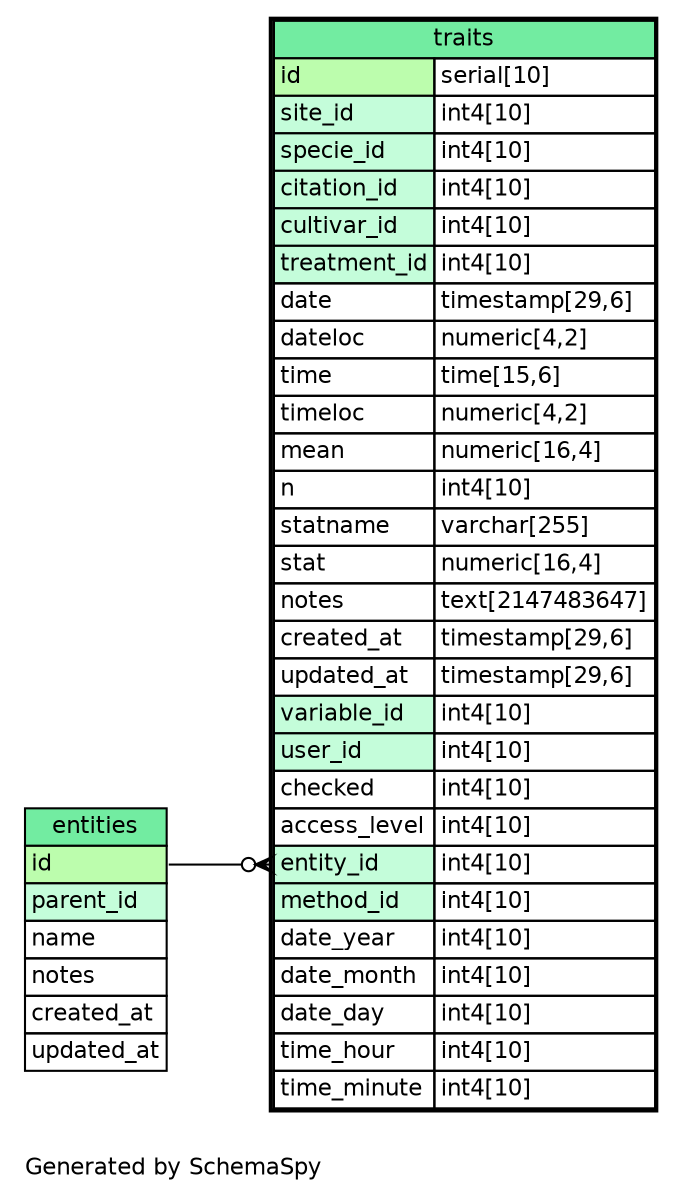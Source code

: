 // dot 2.26.3 on Linux 3.8.0-39-generic
// SchemaSpy rev Unknown
digraph "oneDegreeRelationshipsDiagram" {
  graph [
    rankdir="RL"
    bgcolor="#ffffff"
    label="\nGenerated by SchemaSpy"
    labeljust="l"
    nodesep="0.18"
    ranksep="0.46"
    fontname="Helvetica"
    fontsize="11"
  ];
  node [
    fontname="Helvetica"
    fontsize="11"
    shape="plaintext"
  ];
  edge [
    arrowsize="0.8"
  ];
  "traits":"entity_id":w -> "entities":"id":e [arrowhead=none dir=back arrowtail=crowodot];
  "entities" [
    label=<
    <TABLE BORDER="0" CELLBORDER="1" CELLSPACING="0" BGCOLOR="#FFFFFF">
      <TR><TD COLSPAN="4" BGCOLOR="#72ECA1" ALIGN="CENTER">entities</TD></TR>
      <TR><TD PORT="id" COLSPAN="4" BGCOLOR="#bcfdad !important" ALIGN="LEFT">id</TD></TR>
      <TR><TD PORT="parent_id" COLSPAN="4" BGCOLOR="#c4fdda !important" ALIGN="LEFT">parent_id</TD></TR>
      <TR><TD PORT="name" COLSPAN="4" ALIGN="LEFT">name</TD></TR>
      <TR><TD PORT="notes" COLSPAN="4" ALIGN="LEFT">notes</TD></TR>
      <TR><TD PORT="created_at" COLSPAN="4" ALIGN="LEFT">created_at</TD></TR>
      <TR><TD PORT="updated_at" COLSPAN="4" ALIGN="LEFT">updated_at</TD></TR>
    </TABLE>>
    URL="entities.html"
    tooltip="entities"
  ];
  "traits" [
    label=<
    <TABLE BORDER="2" CELLBORDER="1" CELLSPACING="0" BGCOLOR="#FFFFFF">
      <TR><TD COLSPAN="4" BGCOLOR="#72ECA1" ALIGN="CENTER">traits</TD></TR>
      <TR><TD PORT="id" COLSPAN="3" BGCOLOR="#bcfdad !important" ALIGN="LEFT">id</TD><TD PORT="id.type" ALIGN="LEFT">serial[10]</TD></TR>
      <TR><TD PORT="site_id" COLSPAN="3" BGCOLOR="#c4fdda !important" ALIGN="LEFT">site_id</TD><TD PORT="site_id.type" ALIGN="LEFT">int4[10]</TD></TR>
      <TR><TD PORT="specie_id" COLSPAN="3" BGCOLOR="#c4fdda !important" ALIGN="LEFT">specie_id</TD><TD PORT="specie_id.type" ALIGN="LEFT">int4[10]</TD></TR>
      <TR><TD PORT="citation_id" COLSPAN="3" BGCOLOR="#c4fdda !important" ALIGN="LEFT">citation_id</TD><TD PORT="citation_id.type" ALIGN="LEFT">int4[10]</TD></TR>
      <TR><TD PORT="cultivar_id" COLSPAN="3" BGCOLOR="#c4fdda !important" ALIGN="LEFT">cultivar_id</TD><TD PORT="cultivar_id.type" ALIGN="LEFT">int4[10]</TD></TR>
      <TR><TD PORT="treatment_id" COLSPAN="3" BGCOLOR="#c4fdda !important" ALIGN="LEFT">treatment_id</TD><TD PORT="treatment_id.type" ALIGN="LEFT">int4[10]</TD></TR>
      <TR><TD PORT="date" COLSPAN="3" ALIGN="LEFT">date</TD><TD PORT="date.type" ALIGN="LEFT">timestamp[29,6]</TD></TR>
      <TR><TD PORT="dateloc" COLSPAN="3" ALIGN="LEFT">dateloc</TD><TD PORT="dateloc.type" ALIGN="LEFT">numeric[4,2]</TD></TR>
      <TR><TD PORT="time" COLSPAN="3" ALIGN="LEFT">time</TD><TD PORT="time.type" ALIGN="LEFT">time[15,6]</TD></TR>
      <TR><TD PORT="timeloc" COLSPAN="3" ALIGN="LEFT">timeloc</TD><TD PORT="timeloc.type" ALIGN="LEFT">numeric[4,2]</TD></TR>
      <TR><TD PORT="mean" COLSPAN="3" ALIGN="LEFT">mean</TD><TD PORT="mean.type" ALIGN="LEFT">numeric[16,4]</TD></TR>
      <TR><TD PORT="n" COLSPAN="3" ALIGN="LEFT">n</TD><TD PORT="n.type" ALIGN="LEFT">int4[10]</TD></TR>
      <TR><TD PORT="statname" COLSPAN="3" ALIGN="LEFT">statname</TD><TD PORT="statname.type" ALIGN="LEFT">varchar[255]</TD></TR>
      <TR><TD PORT="stat" COLSPAN="3" ALIGN="LEFT">stat</TD><TD PORT="stat.type" ALIGN="LEFT">numeric[16,4]</TD></TR>
      <TR><TD PORT="notes" COLSPAN="3" ALIGN="LEFT">notes</TD><TD PORT="notes.type" ALIGN="LEFT">text[2147483647]</TD></TR>
      <TR><TD PORT="created_at" COLSPAN="3" ALIGN="LEFT">created_at</TD><TD PORT="created_at.type" ALIGN="LEFT">timestamp[29,6]</TD></TR>
      <TR><TD PORT="updated_at" COLSPAN="3" ALIGN="LEFT">updated_at</TD><TD PORT="updated_at.type" ALIGN="LEFT">timestamp[29,6]</TD></TR>
      <TR><TD PORT="variable_id" COLSPAN="3" BGCOLOR="#c4fdda !important" ALIGN="LEFT">variable_id</TD><TD PORT="variable_id.type" ALIGN="LEFT">int4[10]</TD></TR>
      <TR><TD PORT="user_id" COLSPAN="3" BGCOLOR="#c4fdda !important" ALIGN="LEFT">user_id</TD><TD PORT="user_id.type" ALIGN="LEFT">int4[10]</TD></TR>
      <TR><TD PORT="checked" COLSPAN="3" ALIGN="LEFT">checked</TD><TD PORT="checked.type" ALIGN="LEFT">int4[10]</TD></TR>
      <TR><TD PORT="access_level" COLSPAN="3" ALIGN="LEFT">access_level</TD><TD PORT="access_level.type" ALIGN="LEFT">int4[10]</TD></TR>
      <TR><TD PORT="entity_id" COLSPAN="3" BGCOLOR="#c4fdda !important" ALIGN="LEFT">entity_id</TD><TD PORT="entity_id.type" ALIGN="LEFT">int4[10]</TD></TR>
      <TR><TD PORT="method_id" COLSPAN="3" BGCOLOR="#c4fdda !important" ALIGN="LEFT">method_id</TD><TD PORT="method_id.type" ALIGN="LEFT">int4[10]</TD></TR>
      <TR><TD PORT="date_year" COLSPAN="3" ALIGN="LEFT">date_year</TD><TD PORT="date_year.type" ALIGN="LEFT">int4[10]</TD></TR>
      <TR><TD PORT="date_month" COLSPAN="3" ALIGN="LEFT">date_month</TD><TD PORT="date_month.type" ALIGN="LEFT">int4[10]</TD></TR>
      <TR><TD PORT="date_day" COLSPAN="3" ALIGN="LEFT">date_day</TD><TD PORT="date_day.type" ALIGN="LEFT">int4[10]</TD></TR>
      <TR><TD PORT="time_hour" COLSPAN="3" ALIGN="LEFT">time_hour</TD><TD PORT="time_hour.type" ALIGN="LEFT">int4[10]</TD></TR>
      <TR><TD PORT="time_minute" COLSPAN="3" ALIGN="LEFT">time_minute</TD><TD PORT="time_minute.type" ALIGN="LEFT">int4[10]</TD></TR>
    </TABLE>>
    URL="traits.html"
    tooltip="traits"
  ];
}
